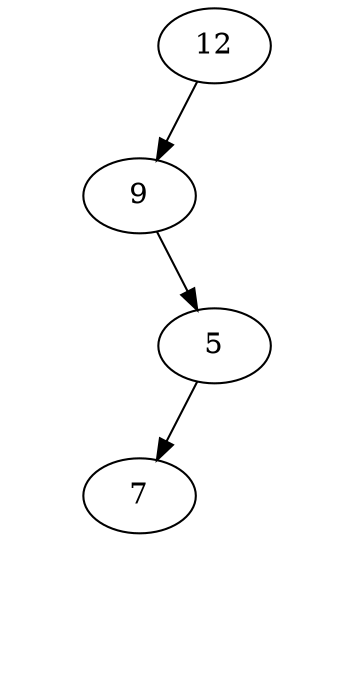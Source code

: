 digraph G{
N1 [label="12"]
N2 [label="9"]
N3 [style=invis]
N4 [label="5"]
N5 [label="7"]
N6 [style=invis]
N7 [style=invis]
N5 -> N6 [style=invis]
N5 -> N7 [style=invis]
N8 [style=invis]
N4 -> N5
N4 -> N8 [style=invis]
N2 -> N3 [style=invis]
N2 -> N4
N9 [style=invis]
N1 -> N2
N1 -> N9 [style=invis]
}
